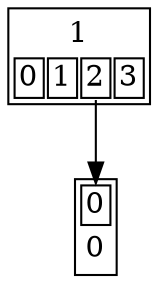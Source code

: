 digraph {
0 [shape=plain label=<<table border="1"><tr><td port="in0" align="text" colspan="1" cellpadding="1" >0</td></tr><tr><td align="text" border="0" colspan="1">0</td></tr></table>>]
1 [shape=plain label=<<table border="1"><tr><td align="text" border="0" colspan="4">1</td></tr><tr><td port="out0" align="text" colspan="1" cellpadding="1" >0</td><td port="out1" align="text" colspan="1" cellpadding="1" >1</td><td port="out2" align="text" colspan="1" cellpadding="1" >2</td><td port="out3" align="text" colspan="1" cellpadding="1" >3</td></tr></table>>]
1:out2 -> 0:in0 [style=""]
}
